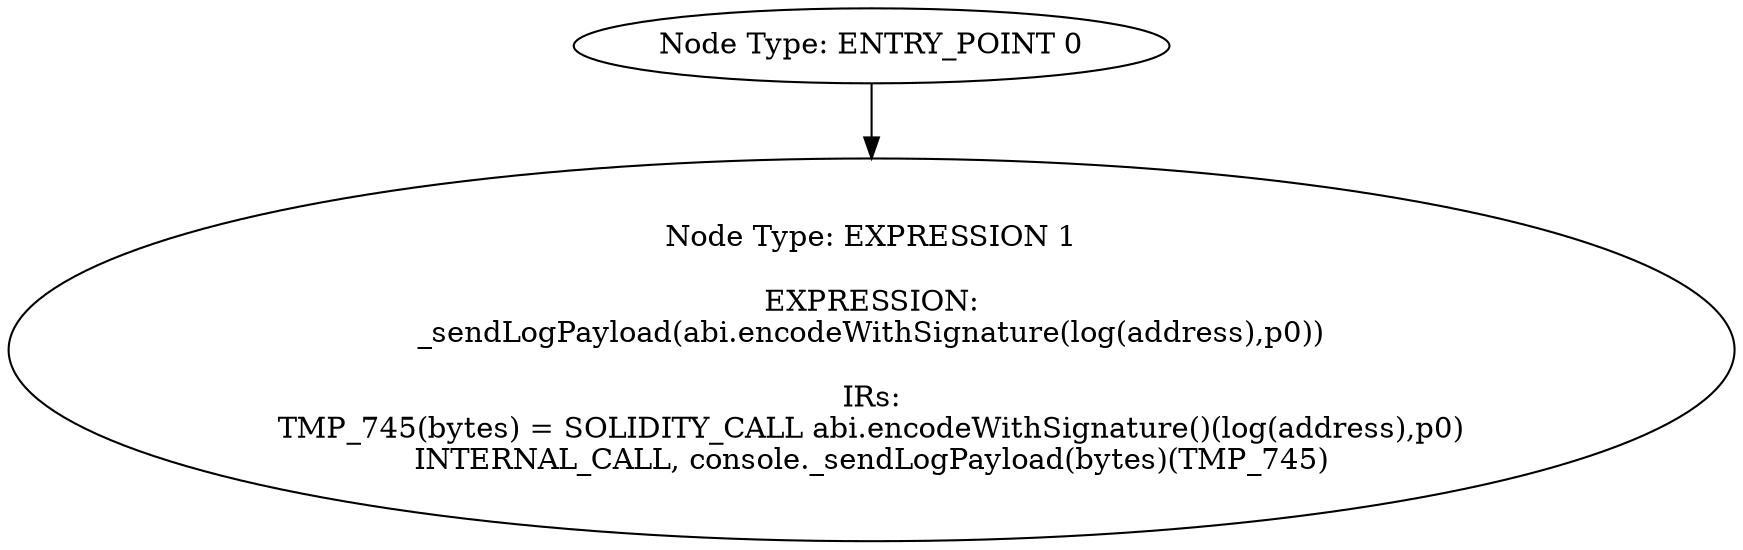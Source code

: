 digraph{
0[label="Node Type: ENTRY_POINT 0
"];
0->1;
1[label="Node Type: EXPRESSION 1

EXPRESSION:
_sendLogPayload(abi.encodeWithSignature(log(address),p0))

IRs:
TMP_745(bytes) = SOLIDITY_CALL abi.encodeWithSignature()(log(address),p0)
INTERNAL_CALL, console._sendLogPayload(bytes)(TMP_745)"];
}
